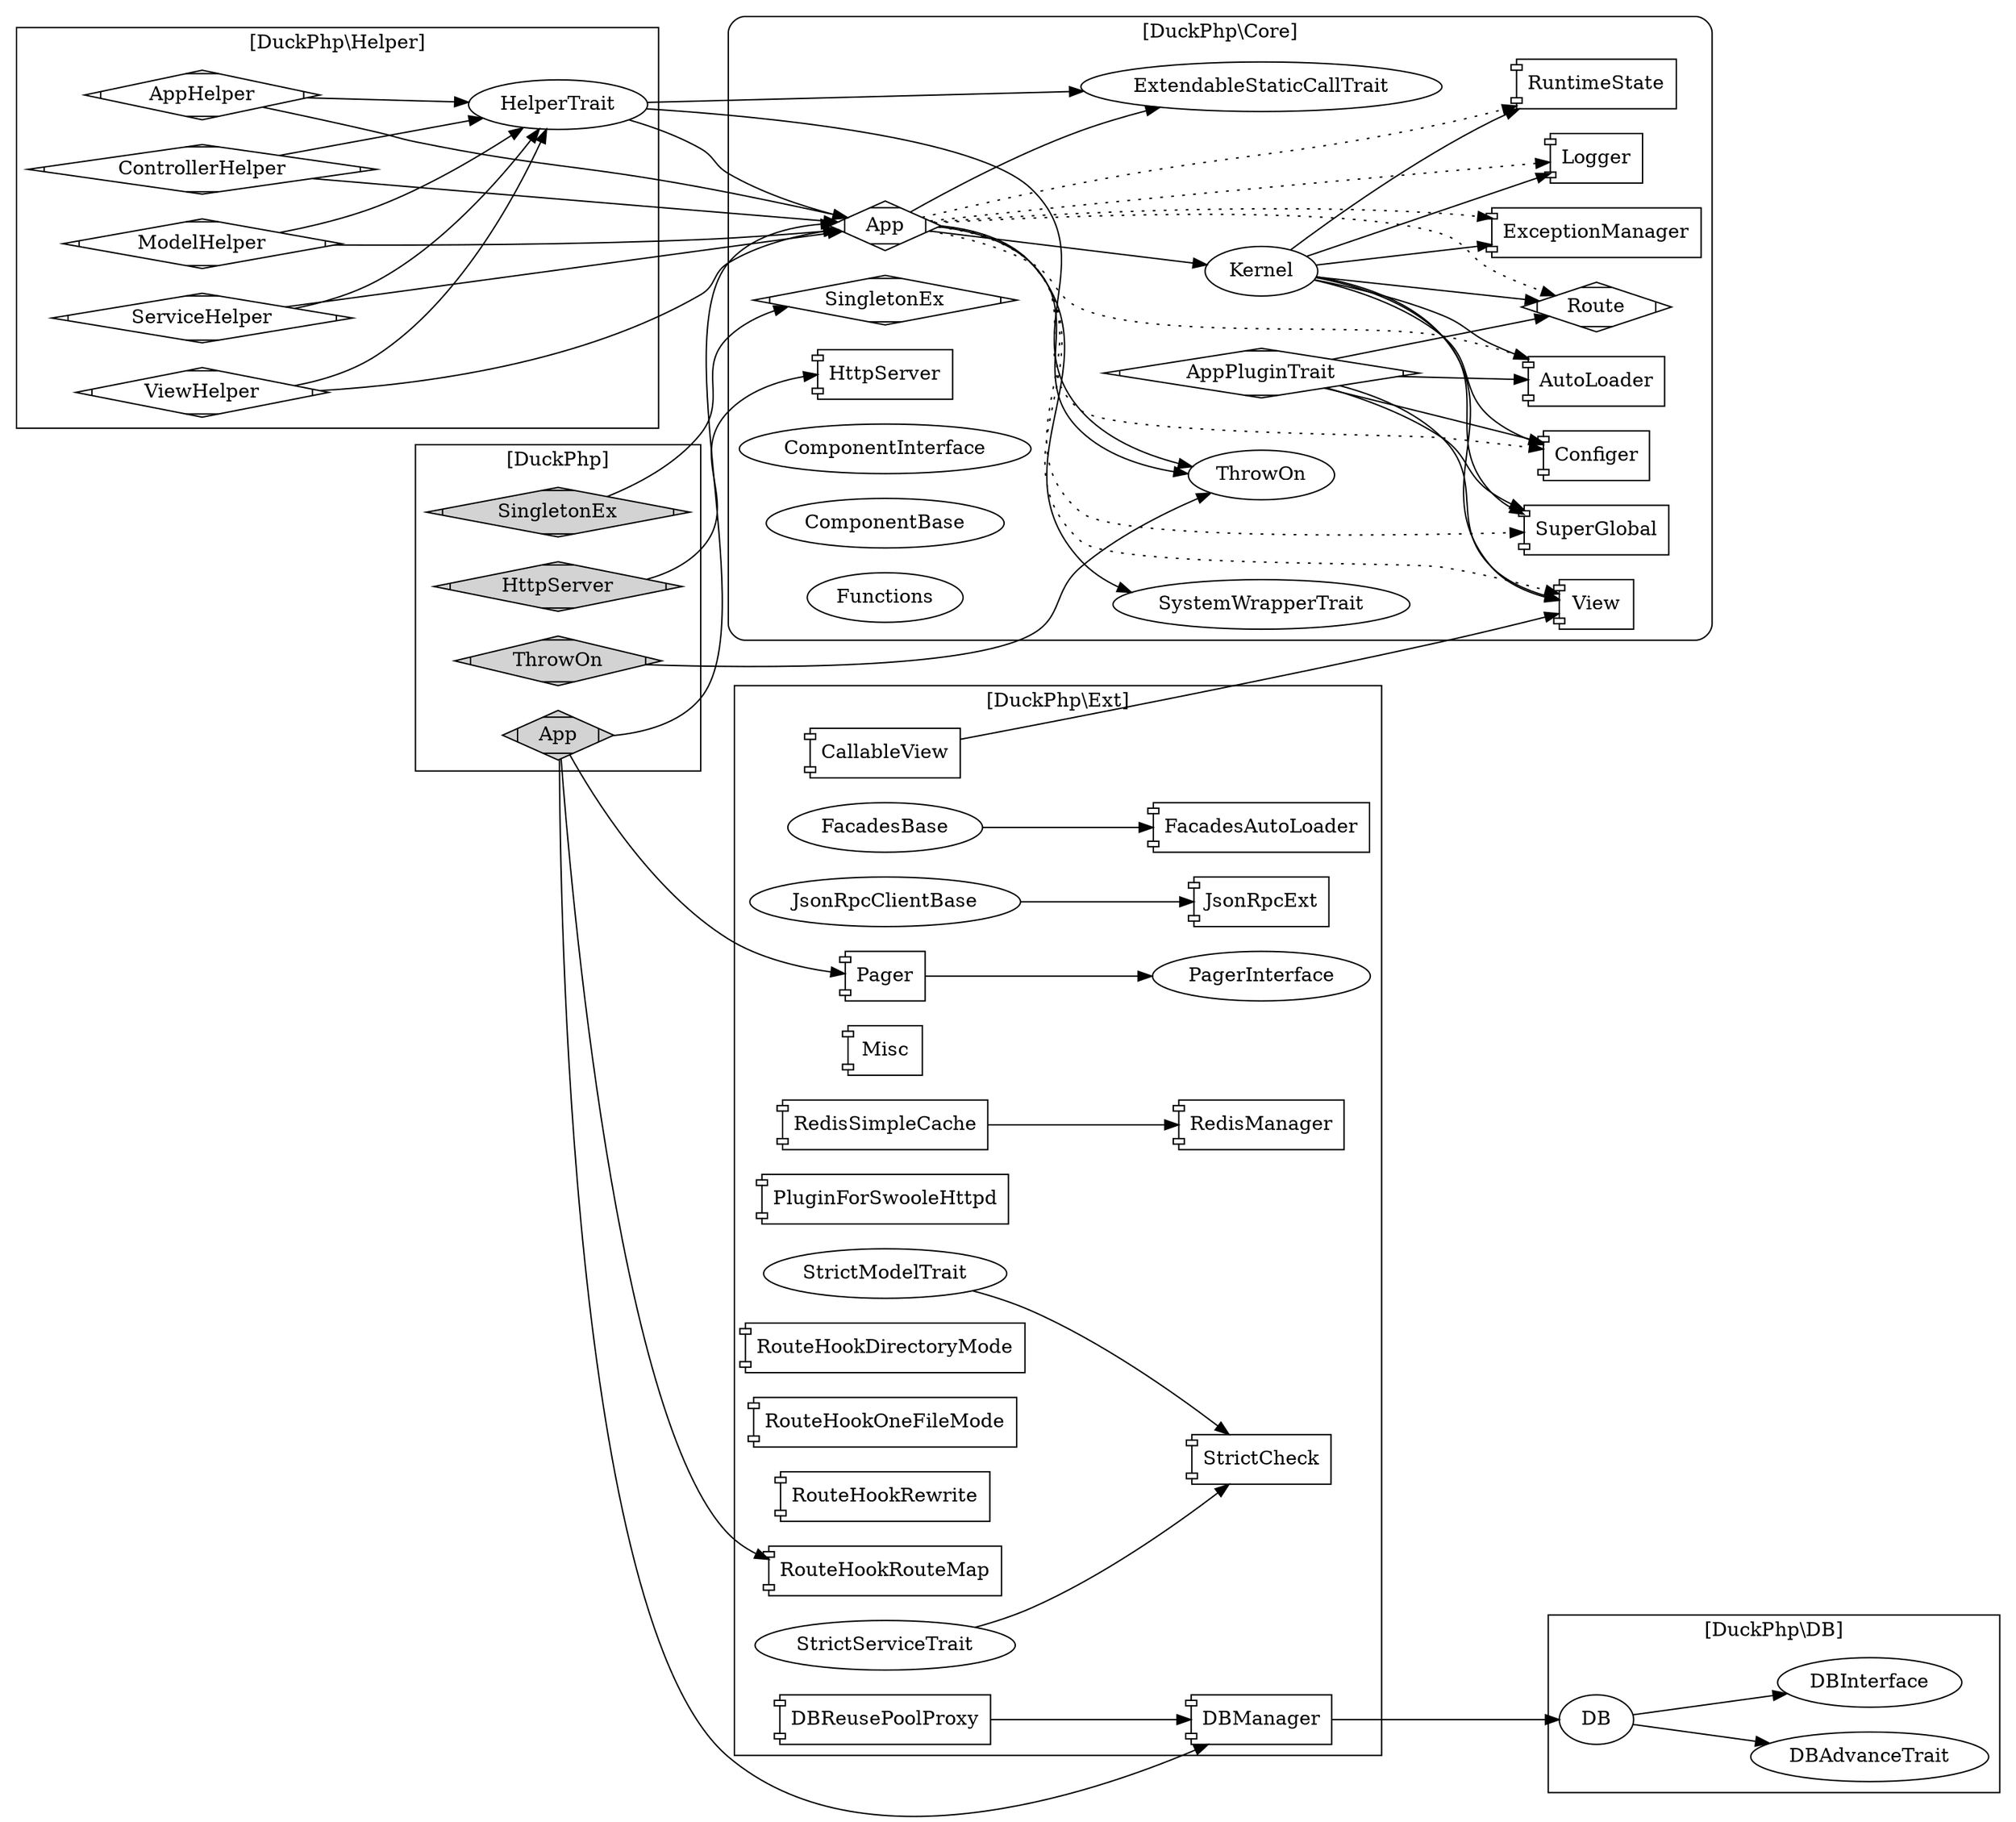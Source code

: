 digraph G{
/* This is a graphviz file */
graph [rankdir = "LR"];
    
    SingletonEx [shape=Mdiamond];
    
subgraph cluster_Core {
    style = "rounded";
    label = "[DuckPhp\\Core]";

    Core_AppPluginTrait [label="AppPluginTrait";shape=Mdiamond];
    Core_App [label="App";shape=Mdiamond];
    Core_Kernel [label="Kernel"];
    Core_SingletonEx [label="SingletonEx";shape=Mdiamond];
    Core_AutoLoader [label="AutoLoader";shape="component"];
    Core_ExceptionManager [label="ExceptionManager";shape="component"];
    Core_View [label="View";shape="component"];
    Core_Configer [label="Configer";shape="component"];
    Core_Logger [label="Logger";shape="component"];
    Core_Route [label="Route";shape=Mdiamond];
    Core_RuntimeState [label="RuntimeState";shape="component"];
    Core_SystemWrapperTrait [label="SystemWrapperTrait"];
    
    Core_HttpServer [label="HttpServer";shape="component"];
    Core_SuperGlobal [label="SuperGlobal";shape="component"];

    Core_ExtendableStaticCallTrait [label="ExtendableStaticCallTrait"];
    
    Core_ThrowOn [label="ThrowOn"];
    Core_ComponentInterface [label="ComponentInterface"];
    Core_ComponentBase [label="ComponentBase"];
    Core_Functions [label="Functions"];


    Core_Kernel -> Core_AutoLoader ;
    Core_Kernel -> Core_Configer;
    Core_Kernel -> Core_Logger;
    Core_Kernel -> Core_ExceptionManager;
    Core_Kernel -> Core_Route;
    Core_Kernel -> Core_RuntimeState;
    Core_Kernel -> Core_View;
    Core_Kernel -> Core_SuperGlobal;
    
    Core_App -> Core_Kernel;
    Core_App -> Core_ThrowOn;
    Core_App -> Core_ExtendableStaticCallTrait;
    Core_App -> Core_SystemWrapperTrait;
    
    Core_App -> Core_AutoLoader [style="dotted"];
    Core_App -> Core_Configer [style="dotted"];
    Core_App -> Core_Logger [style="dotted"];
    Core_App -> Core_ExceptionManager [style="dotted"];
    Core_App -> Core_Route [style="dotted"];
    Core_App -> Core_RuntimeState [style="dotted"];
    Core_App -> Core_View [style="dotted"];
    Core_App -> Core_SuperGlobal [style="dotted"];


    Core_AppPluginTrait -> Core_AutoLoader;
    Core_AppPluginTrait -> Core_Configer;
    Core_AppPluginTrait -> Core_View;
    Core_AppPluginTrait -> Core_Route;
    Core_AppPluginTrait -> Core_SuperGlobal;
}




subgraph cluster_Helper {
    label = "[DuckPhp\\Helper]";
    
    AppHelper [label="AppHelper";shape=Mdiamond];
    ControllerHelper [label="ControllerHelper";shape=Mdiamond];
    ModelHelper [label="ModelHelper";shape=Mdiamond];
    ServiceHelper [label="ServiceHelper";shape=Mdiamond];
    ViewHelper [label="ViewHelper";shape=Mdiamond];
    HelperTrait;
    
    AppHelper -> Core_App; 
    ControllerHelper -> Core_App; 
    ModelHelper -> Core_App; 
    ServiceHelper -> Core_App; 
    ViewHelper -> Core_App; 
    HelperTrait -> Core_App;
    HelperTrait -> Core_ExtendableStaticCallTrait ;
    HelperTrait -> Core_ThrowOn;
    
    AppHelper -> HelperTrait; 
    ControllerHelper -> HelperTrait; 
    ModelHelper -> HelperTrait; 
    ServiceHelper -> HelperTrait; 
    ViewHelper -> HelperTrait; 

}




subgraph cluster_DB {
    label = "[DuckPhp\\DB]";

    DB_DB [label="DB"];
    DB_DBAdvanceTrait [label="DBAdvanceTrait"];
    DB_DBInterface [label="DBInterface"];
    
    DB_DB -> DB_DBAdvanceTrait;
    DB_DB -> DB_DBInterface;



}



subgraph cluster_Ext {
label = "[DuckPhp\\Ext]";

    CallableView[shape="component"];
    DBManager[shape="component"];
    DBReusePoolProxy[shape="component"];
    FacadesAutoLoader[shape="component"];
    FacadesBase ;
    JsonRpcClientBase ;
    JsonRpcExt[shape="component"];
    Misc[shape="component"];
    Pager[shape="component"];
    PagerInterface ;
    PluginForSwooleHttpd[shape="component"];
    RedisManager[shape="component"];
    RedisSimpleCache[shape="component"];
    RouteHookDirectoryMode[shape="component"];
    RouteHookOneFileMode[shape="component"];
    RouteHookRewrite[shape="component"];
    RouteHookRouteMap[shape="component"];
    StrictCheck[shape="component"];


    DBManager -> DB_DB;
    CallableView ->Core_View; 
    DBReusePoolProxy ->DBManager; 
    JsonRpcClientBase ->JsonRpcExt;
    FacadesBase -> FacadesAutoLoader;
    Pager -> PagerInterface; 
    RedisSimpleCache -> RedisManager;
    StrictModelTrait -> StrictCheck; 
    StrictServiceTrait -> StrictCheck; 
}
subgraph cluster_DuckPhp {
    label = "[DuckPhp]";
        node [style=filled];

    HttpServer -> Core_HttpServer;
    App -> Core_App;
    SingletonEx -> Core_SingletonEx;
    ThrowOn -> Core_ThrowOn;
    
    App -> RouteHookRouteMap;
    App -> Pager;
    App -> DBManager;

    App [shape=Mdiamond];
    HttpServer [shape=Mdiamond];
    
    SingletonEx [style=filled,shape=Mdiamond] ;
    ThrowOn [shape=Mdiamond];

}

}
